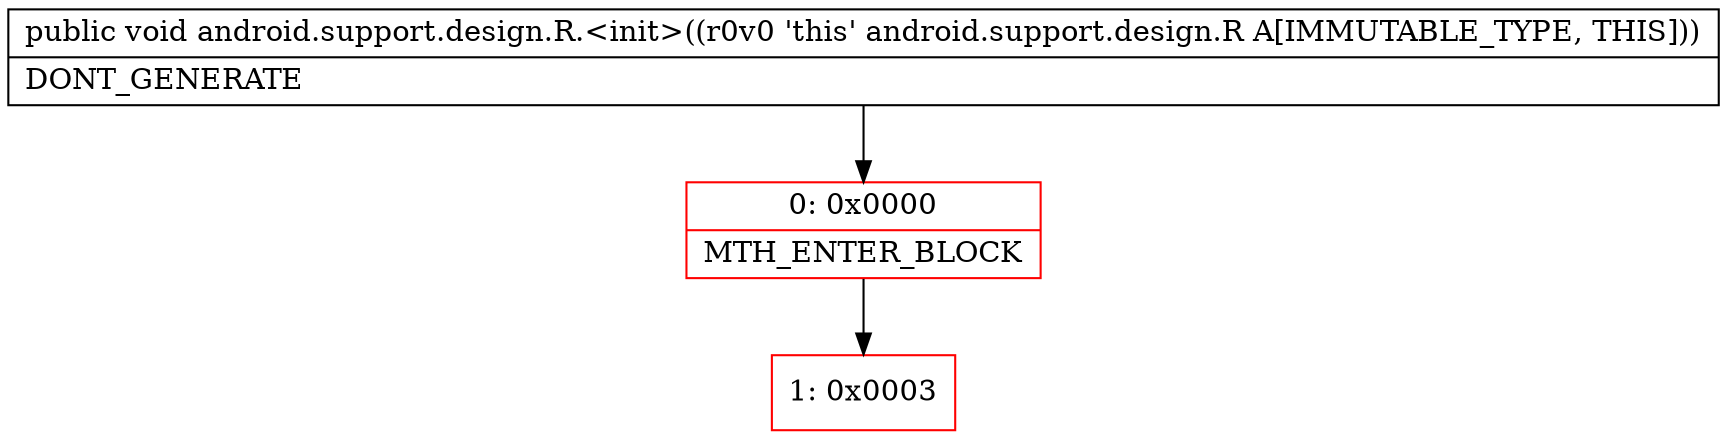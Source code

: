 digraph "CFG forandroid.support.design.R.\<init\>()V" {
subgraph cluster_Region_308940225 {
label = "R(0)";
node [shape=record,color=blue];
}
Node_0 [shape=record,color=red,label="{0\:\ 0x0000|MTH_ENTER_BLOCK\l}"];
Node_1 [shape=record,color=red,label="{1\:\ 0x0003}"];
MethodNode[shape=record,label="{public void android.support.design.R.\<init\>((r0v0 'this' android.support.design.R A[IMMUTABLE_TYPE, THIS]))  | DONT_GENERATE\l}"];
MethodNode -> Node_0;
Node_0 -> Node_1;
}

